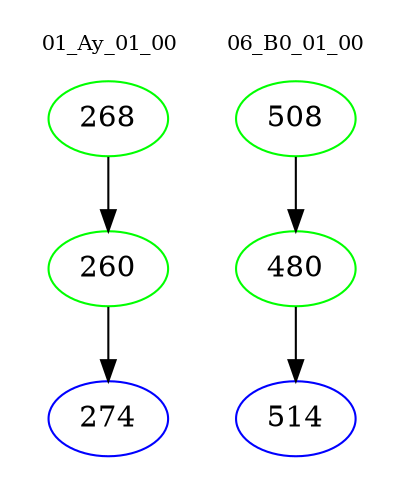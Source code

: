 digraph{
subgraph cluster_0 {
color = white
label = "01_Ay_01_00";
fontsize=10;
T0_268 [label="268", color="green"]
T0_268 -> T0_260 [color="black"]
T0_260 [label="260", color="green"]
T0_260 -> T0_274 [color="black"]
T0_274 [label="274", color="blue"]
}
subgraph cluster_1 {
color = white
label = "06_B0_01_00";
fontsize=10;
T1_508 [label="508", color="green"]
T1_508 -> T1_480 [color="black"]
T1_480 [label="480", color="green"]
T1_480 -> T1_514 [color="black"]
T1_514 [label="514", color="blue"]
}
}
